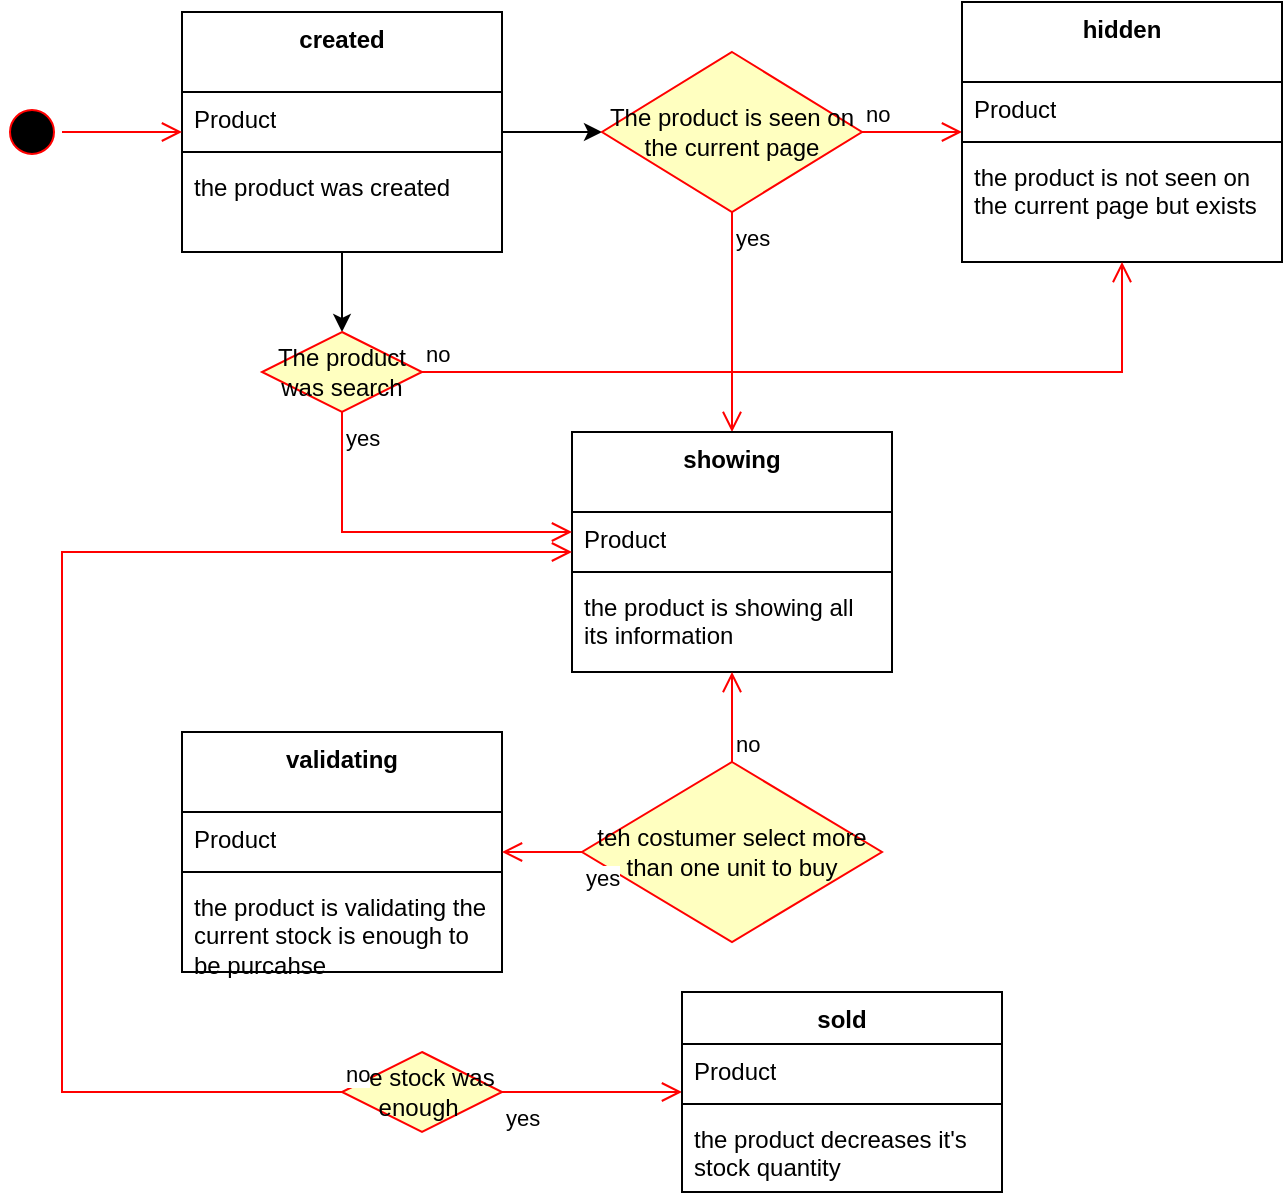 <mxfile version="24.1.0" type="device">
  <diagram id="PQn-5Fw6K4jAPKaVSkoZ" name="Página-1">
    <mxGraphModel dx="1080" dy="635" grid="1" gridSize="10" guides="1" tooltips="1" connect="1" arrows="1" fold="1" page="1" pageScale="1" pageWidth="827" pageHeight="1169" math="0" shadow="0">
      <root>
        <mxCell id="0" />
        <mxCell id="1" parent="0" />
        <mxCell id="8yeBUtFdL5poYbbCW9lY-4" style="edgeStyle=orthogonalEdgeStyle;rounded=0;orthogonalLoop=1;jettySize=auto;html=1;" edge="1" parent="1" source="2B88kZ_RZcYbCxnPiZeE-9" target="8yeBUtFdL5poYbbCW9lY-1">
          <mxGeometry relative="1" as="geometry" />
        </mxCell>
        <mxCell id="8yeBUtFdL5poYbbCW9lY-28" style="edgeStyle=orthogonalEdgeStyle;rounded=0;orthogonalLoop=1;jettySize=auto;html=1;" edge="1" parent="1" source="2B88kZ_RZcYbCxnPiZeE-9" target="8yeBUtFdL5poYbbCW9lY-24">
          <mxGeometry relative="1" as="geometry" />
        </mxCell>
        <mxCell id="2B88kZ_RZcYbCxnPiZeE-9" value="created" style="swimlane;fontStyle=1;align=center;verticalAlign=top;childLayout=stackLayout;horizontal=1;startSize=40;horizontalStack=0;resizeParent=1;resizeParentMax=0;resizeLast=0;collapsible=1;marginBottom=0;whiteSpace=wrap;html=1;" parent="1" vertex="1">
          <mxGeometry x="150" y="20" width="160" height="120" as="geometry" />
        </mxCell>
        <mxCell id="2B88kZ_RZcYbCxnPiZeE-10" value="Product" style="text;strokeColor=none;fillColor=none;align=left;verticalAlign=top;spacingLeft=4;spacingRight=4;overflow=hidden;rotatable=0;points=[[0,0.5],[1,0.5]];portConstraint=eastwest;whiteSpace=wrap;html=1;" parent="2B88kZ_RZcYbCxnPiZeE-9" vertex="1">
          <mxGeometry y="40" width="160" height="26" as="geometry" />
        </mxCell>
        <mxCell id="2B88kZ_RZcYbCxnPiZeE-11" value="" style="line;strokeWidth=1;fillColor=none;align=left;verticalAlign=middle;spacingTop=-1;spacingLeft=3;spacingRight=3;rotatable=0;labelPosition=right;points=[];portConstraint=eastwest;strokeColor=inherit;" parent="2B88kZ_RZcYbCxnPiZeE-9" vertex="1">
          <mxGeometry y="66" width="160" height="8" as="geometry" />
        </mxCell>
        <mxCell id="2B88kZ_RZcYbCxnPiZeE-12" value="the product was created&amp;nbsp;" style="text;strokeColor=none;fillColor=none;align=left;verticalAlign=top;spacingLeft=4;spacingRight=4;overflow=hidden;rotatable=0;points=[[0,0.5],[1,0.5]];portConstraint=eastwest;whiteSpace=wrap;html=1;" parent="2B88kZ_RZcYbCxnPiZeE-9" vertex="1">
          <mxGeometry y="74" width="160" height="46" as="geometry" />
        </mxCell>
        <mxCell id="2B88kZ_RZcYbCxnPiZeE-18" value="" style="ellipse;html=1;shape=startState;fillColor=#000000;strokeColor=#ff0000;" parent="1" vertex="1">
          <mxGeometry x="60" y="65" width="30" height="30" as="geometry" />
        </mxCell>
        <mxCell id="2B88kZ_RZcYbCxnPiZeE-19" value="" style="edgeStyle=orthogonalEdgeStyle;html=1;verticalAlign=bottom;endArrow=open;endSize=8;strokeColor=#ff0000;rounded=0;" parent="1" source="2B88kZ_RZcYbCxnPiZeE-18" target="2B88kZ_RZcYbCxnPiZeE-9" edge="1">
          <mxGeometry relative="1" as="geometry">
            <mxPoint x="165" y="120" as="targetPoint" />
          </mxGeometry>
        </mxCell>
        <mxCell id="8yeBUtFdL5poYbbCW9lY-1" value="The product is seen on the current page" style="rhombus;whiteSpace=wrap;html=1;fontColor=#000000;fillColor=#ffffc0;strokeColor=#ff0000;" vertex="1" parent="1">
          <mxGeometry x="360" y="40" width="130" height="80" as="geometry" />
        </mxCell>
        <mxCell id="8yeBUtFdL5poYbbCW9lY-2" value="no" style="edgeStyle=orthogonalEdgeStyle;html=1;align=left;verticalAlign=bottom;endArrow=open;endSize=8;strokeColor=#ff0000;rounded=0;" edge="1" source="8yeBUtFdL5poYbbCW9lY-1" parent="1" target="8yeBUtFdL5poYbbCW9lY-20">
          <mxGeometry x="-1" relative="1" as="geometry">
            <mxPoint x="560" y="80" as="targetPoint" />
          </mxGeometry>
        </mxCell>
        <mxCell id="8yeBUtFdL5poYbbCW9lY-3" value="yes" style="edgeStyle=orthogonalEdgeStyle;html=1;align=left;verticalAlign=top;endArrow=open;endSize=8;strokeColor=#ff0000;rounded=0;" edge="1" source="8yeBUtFdL5poYbbCW9lY-1" parent="1" target="8yeBUtFdL5poYbbCW9lY-5">
          <mxGeometry x="-1" relative="1" as="geometry">
            <mxPoint x="400" y="165" as="targetPoint" />
          </mxGeometry>
        </mxCell>
        <mxCell id="8yeBUtFdL5poYbbCW9lY-5" value="showing" style="swimlane;fontStyle=1;align=center;verticalAlign=top;childLayout=stackLayout;horizontal=1;startSize=40;horizontalStack=0;resizeParent=1;resizeParentMax=0;resizeLast=0;collapsible=1;marginBottom=0;whiteSpace=wrap;html=1;" vertex="1" parent="1">
          <mxGeometry x="345" y="230" width="160" height="120" as="geometry" />
        </mxCell>
        <mxCell id="8yeBUtFdL5poYbbCW9lY-6" value="Product" style="text;strokeColor=none;fillColor=none;align=left;verticalAlign=top;spacingLeft=4;spacingRight=4;overflow=hidden;rotatable=0;points=[[0,0.5],[1,0.5]];portConstraint=eastwest;whiteSpace=wrap;html=1;" vertex="1" parent="8yeBUtFdL5poYbbCW9lY-5">
          <mxGeometry y="40" width="160" height="26" as="geometry" />
        </mxCell>
        <mxCell id="8yeBUtFdL5poYbbCW9lY-7" value="" style="line;strokeWidth=1;fillColor=none;align=left;verticalAlign=middle;spacingTop=-1;spacingLeft=3;spacingRight=3;rotatable=0;labelPosition=right;points=[];portConstraint=eastwest;strokeColor=inherit;" vertex="1" parent="8yeBUtFdL5poYbbCW9lY-5">
          <mxGeometry y="66" width="160" height="8" as="geometry" />
        </mxCell>
        <mxCell id="8yeBUtFdL5poYbbCW9lY-8" value="the product is showing all its information&amp;nbsp;&amp;nbsp;" style="text;strokeColor=none;fillColor=none;align=left;verticalAlign=top;spacingLeft=4;spacingRight=4;overflow=hidden;rotatable=0;points=[[0,0.5],[1,0.5]];portConstraint=eastwest;whiteSpace=wrap;html=1;" vertex="1" parent="8yeBUtFdL5poYbbCW9lY-5">
          <mxGeometry y="74" width="160" height="46" as="geometry" />
        </mxCell>
        <mxCell id="8yeBUtFdL5poYbbCW9lY-20" value="hidden" style="swimlane;fontStyle=1;align=center;verticalAlign=top;childLayout=stackLayout;horizontal=1;startSize=40;horizontalStack=0;resizeParent=1;resizeParentMax=0;resizeLast=0;collapsible=1;marginBottom=0;whiteSpace=wrap;html=1;" vertex="1" parent="1">
          <mxGeometry x="540" y="15" width="160" height="130" as="geometry" />
        </mxCell>
        <mxCell id="8yeBUtFdL5poYbbCW9lY-21" value="Product" style="text;strokeColor=none;fillColor=none;align=left;verticalAlign=top;spacingLeft=4;spacingRight=4;overflow=hidden;rotatable=0;points=[[0,0.5],[1,0.5]];portConstraint=eastwest;whiteSpace=wrap;html=1;" vertex="1" parent="8yeBUtFdL5poYbbCW9lY-20">
          <mxGeometry y="40" width="160" height="26" as="geometry" />
        </mxCell>
        <mxCell id="8yeBUtFdL5poYbbCW9lY-22" value="" style="line;strokeWidth=1;fillColor=none;align=left;verticalAlign=middle;spacingTop=-1;spacingLeft=3;spacingRight=3;rotatable=0;labelPosition=right;points=[];portConstraint=eastwest;strokeColor=inherit;" vertex="1" parent="8yeBUtFdL5poYbbCW9lY-20">
          <mxGeometry y="66" width="160" height="8" as="geometry" />
        </mxCell>
        <mxCell id="8yeBUtFdL5poYbbCW9lY-23" value="the product is not seen on the current page but exists&amp;nbsp;" style="text;strokeColor=none;fillColor=none;align=left;verticalAlign=top;spacingLeft=4;spacingRight=4;overflow=hidden;rotatable=0;points=[[0,0.5],[1,0.5]];portConstraint=eastwest;whiteSpace=wrap;html=1;" vertex="1" parent="8yeBUtFdL5poYbbCW9lY-20">
          <mxGeometry y="74" width="160" height="56" as="geometry" />
        </mxCell>
        <mxCell id="8yeBUtFdL5poYbbCW9lY-24" value="The product was search" style="rhombus;whiteSpace=wrap;html=1;fontColor=#000000;fillColor=#ffffc0;strokeColor=#ff0000;" vertex="1" parent="1">
          <mxGeometry x="190" y="180" width="80" height="40" as="geometry" />
        </mxCell>
        <mxCell id="8yeBUtFdL5poYbbCW9lY-25" value="no" style="edgeStyle=orthogonalEdgeStyle;html=1;align=left;verticalAlign=bottom;endArrow=open;endSize=8;strokeColor=#ff0000;rounded=0;" edge="1" source="8yeBUtFdL5poYbbCW9lY-24" parent="1" target="8yeBUtFdL5poYbbCW9lY-20">
          <mxGeometry x="-1" relative="1" as="geometry">
            <mxPoint x="330" y="310" as="targetPoint" />
          </mxGeometry>
        </mxCell>
        <mxCell id="8yeBUtFdL5poYbbCW9lY-26" value="yes" style="edgeStyle=orthogonalEdgeStyle;html=1;align=left;verticalAlign=top;endArrow=open;endSize=8;strokeColor=#ff0000;rounded=0;" edge="1" source="8yeBUtFdL5poYbbCW9lY-24" parent="1" target="8yeBUtFdL5poYbbCW9lY-5">
          <mxGeometry x="-1" relative="1" as="geometry">
            <mxPoint x="190" y="400" as="targetPoint" />
            <Array as="points">
              <mxPoint x="230" y="280" />
            </Array>
          </mxGeometry>
        </mxCell>
        <mxCell id="8yeBUtFdL5poYbbCW9lY-33" value="validating" style="swimlane;fontStyle=1;align=center;verticalAlign=top;childLayout=stackLayout;horizontal=1;startSize=40;horizontalStack=0;resizeParent=1;resizeParentMax=0;resizeLast=0;collapsible=1;marginBottom=0;whiteSpace=wrap;html=1;" vertex="1" parent="1">
          <mxGeometry x="150" y="380" width="160" height="120" as="geometry" />
        </mxCell>
        <mxCell id="8yeBUtFdL5poYbbCW9lY-34" value="Product" style="text;strokeColor=none;fillColor=none;align=left;verticalAlign=top;spacingLeft=4;spacingRight=4;overflow=hidden;rotatable=0;points=[[0,0.5],[1,0.5]];portConstraint=eastwest;whiteSpace=wrap;html=1;" vertex="1" parent="8yeBUtFdL5poYbbCW9lY-33">
          <mxGeometry y="40" width="160" height="26" as="geometry" />
        </mxCell>
        <mxCell id="8yeBUtFdL5poYbbCW9lY-35" value="" style="line;strokeWidth=1;fillColor=none;align=left;verticalAlign=middle;spacingTop=-1;spacingLeft=3;spacingRight=3;rotatable=0;labelPosition=right;points=[];portConstraint=eastwest;strokeColor=inherit;" vertex="1" parent="8yeBUtFdL5poYbbCW9lY-33">
          <mxGeometry y="66" width="160" height="8" as="geometry" />
        </mxCell>
        <mxCell id="8yeBUtFdL5poYbbCW9lY-36" value="the product is validating the current stock is enough to be purcahse&amp;nbsp;" style="text;strokeColor=none;fillColor=none;align=left;verticalAlign=top;spacingLeft=4;spacingRight=4;overflow=hidden;rotatable=0;points=[[0,0.5],[1,0.5]];portConstraint=eastwest;whiteSpace=wrap;html=1;" vertex="1" parent="8yeBUtFdL5poYbbCW9lY-33">
          <mxGeometry y="74" width="160" height="46" as="geometry" />
        </mxCell>
        <mxCell id="8yeBUtFdL5poYbbCW9lY-37" value="teh costumer select more than one unit to buy" style="rhombus;whiteSpace=wrap;html=1;fontColor=#000000;fillColor=#ffffc0;strokeColor=#ff0000;" vertex="1" parent="1">
          <mxGeometry x="350" y="395" width="150" height="90" as="geometry" />
        </mxCell>
        <mxCell id="8yeBUtFdL5poYbbCW9lY-38" value="no" style="edgeStyle=orthogonalEdgeStyle;html=1;align=left;verticalAlign=bottom;endArrow=open;endSize=8;strokeColor=#ff0000;rounded=0;" edge="1" source="8yeBUtFdL5poYbbCW9lY-37" parent="1" target="8yeBUtFdL5poYbbCW9lY-5">
          <mxGeometry x="-1" relative="1" as="geometry">
            <mxPoint x="420" y="370" as="targetPoint" />
          </mxGeometry>
        </mxCell>
        <mxCell id="8yeBUtFdL5poYbbCW9lY-39" value="yes" style="edgeStyle=orthogonalEdgeStyle;html=1;align=left;verticalAlign=top;endArrow=open;endSize=8;strokeColor=#ff0000;rounded=0;" edge="1" source="8yeBUtFdL5poYbbCW9lY-37" parent="1" target="8yeBUtFdL5poYbbCW9lY-33">
          <mxGeometry x="-1" relative="1" as="geometry">
            <mxPoint x="60" y="310" as="targetPoint" />
          </mxGeometry>
        </mxCell>
        <mxCell id="8yeBUtFdL5poYbbCW9lY-50" value="the stock was enough&amp;nbsp;" style="rhombus;whiteSpace=wrap;html=1;fontColor=#000000;fillColor=#ffffc0;strokeColor=#ff0000;" vertex="1" parent="1">
          <mxGeometry x="230" y="540" width="80" height="40" as="geometry" />
        </mxCell>
        <mxCell id="8yeBUtFdL5poYbbCW9lY-51" value="no" style="edgeStyle=orthogonalEdgeStyle;html=1;align=left;verticalAlign=bottom;endArrow=open;endSize=8;strokeColor=#ff0000;rounded=0;exitX=0;exitY=0.5;exitDx=0;exitDy=0;" edge="1" source="8yeBUtFdL5poYbbCW9lY-50" parent="1" target="8yeBUtFdL5poYbbCW9lY-5">
          <mxGeometry x="-1" relative="1" as="geometry">
            <mxPoint x="360" y="590" as="targetPoint" />
            <Array as="points">
              <mxPoint x="200" y="560" />
              <mxPoint x="90" y="560" />
              <mxPoint x="90" y="340" />
            </Array>
          </mxGeometry>
        </mxCell>
        <mxCell id="8yeBUtFdL5poYbbCW9lY-52" value="yes" style="edgeStyle=orthogonalEdgeStyle;html=1;align=left;verticalAlign=top;endArrow=open;endSize=8;strokeColor=#ff0000;rounded=0;" edge="1" source="8yeBUtFdL5poYbbCW9lY-50" parent="1" target="8yeBUtFdL5poYbbCW9lY-53">
          <mxGeometry x="-1" relative="1" as="geometry">
            <mxPoint x="220" y="670" as="targetPoint" />
          </mxGeometry>
        </mxCell>
        <mxCell id="8yeBUtFdL5poYbbCW9lY-53" value="sold" style="swimlane;fontStyle=1;align=center;verticalAlign=top;childLayout=stackLayout;horizontal=1;startSize=26;horizontalStack=0;resizeParent=1;resizeParentMax=0;resizeLast=0;collapsible=1;marginBottom=0;whiteSpace=wrap;html=1;" vertex="1" parent="1">
          <mxGeometry x="400" y="510" width="160" height="100" as="geometry" />
        </mxCell>
        <mxCell id="8yeBUtFdL5poYbbCW9lY-54" value="Product" style="text;strokeColor=none;fillColor=none;align=left;verticalAlign=top;spacingLeft=4;spacingRight=4;overflow=hidden;rotatable=0;points=[[0,0.5],[1,0.5]];portConstraint=eastwest;whiteSpace=wrap;html=1;" vertex="1" parent="8yeBUtFdL5poYbbCW9lY-53">
          <mxGeometry y="26" width="160" height="26" as="geometry" />
        </mxCell>
        <mxCell id="8yeBUtFdL5poYbbCW9lY-55" value="" style="line;strokeWidth=1;fillColor=none;align=left;verticalAlign=middle;spacingTop=-1;spacingLeft=3;spacingRight=3;rotatable=0;labelPosition=right;points=[];portConstraint=eastwest;strokeColor=inherit;" vertex="1" parent="8yeBUtFdL5poYbbCW9lY-53">
          <mxGeometry y="52" width="160" height="8" as="geometry" />
        </mxCell>
        <mxCell id="8yeBUtFdL5poYbbCW9lY-56" value="the product decreases it&#39;s stock quantity" style="text;strokeColor=none;fillColor=none;align=left;verticalAlign=top;spacingLeft=4;spacingRight=4;overflow=hidden;rotatable=0;points=[[0,0.5],[1,0.5]];portConstraint=eastwest;whiteSpace=wrap;html=1;" vertex="1" parent="8yeBUtFdL5poYbbCW9lY-53">
          <mxGeometry y="60" width="160" height="40" as="geometry" />
        </mxCell>
      </root>
    </mxGraphModel>
  </diagram>
</mxfile>
